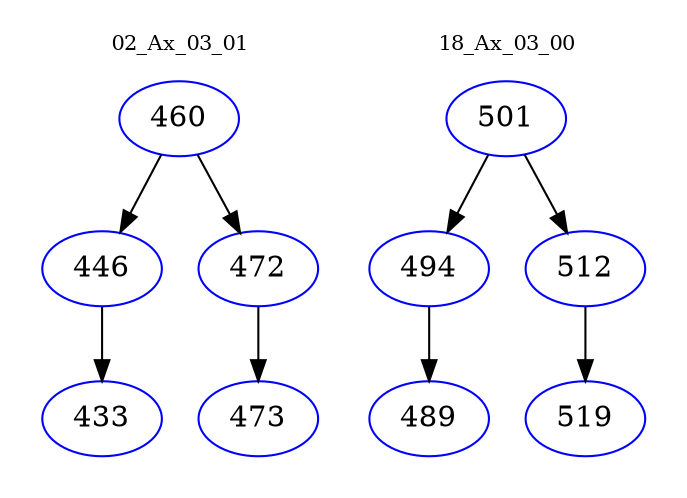 digraph{
subgraph cluster_0 {
color = white
label = "02_Ax_03_01";
fontsize=10;
T0_460 [label="460", color="blue"]
T0_460 -> T0_446 [color="black"]
T0_446 [label="446", color="blue"]
T0_446 -> T0_433 [color="black"]
T0_433 [label="433", color="blue"]
T0_460 -> T0_472 [color="black"]
T0_472 [label="472", color="blue"]
T0_472 -> T0_473 [color="black"]
T0_473 [label="473", color="blue"]
}
subgraph cluster_1 {
color = white
label = "18_Ax_03_00";
fontsize=10;
T1_501 [label="501", color="blue"]
T1_501 -> T1_494 [color="black"]
T1_494 [label="494", color="blue"]
T1_494 -> T1_489 [color="black"]
T1_489 [label="489", color="blue"]
T1_501 -> T1_512 [color="black"]
T1_512 [label="512", color="blue"]
T1_512 -> T1_519 [color="black"]
T1_519 [label="519", color="blue"]
}
}
